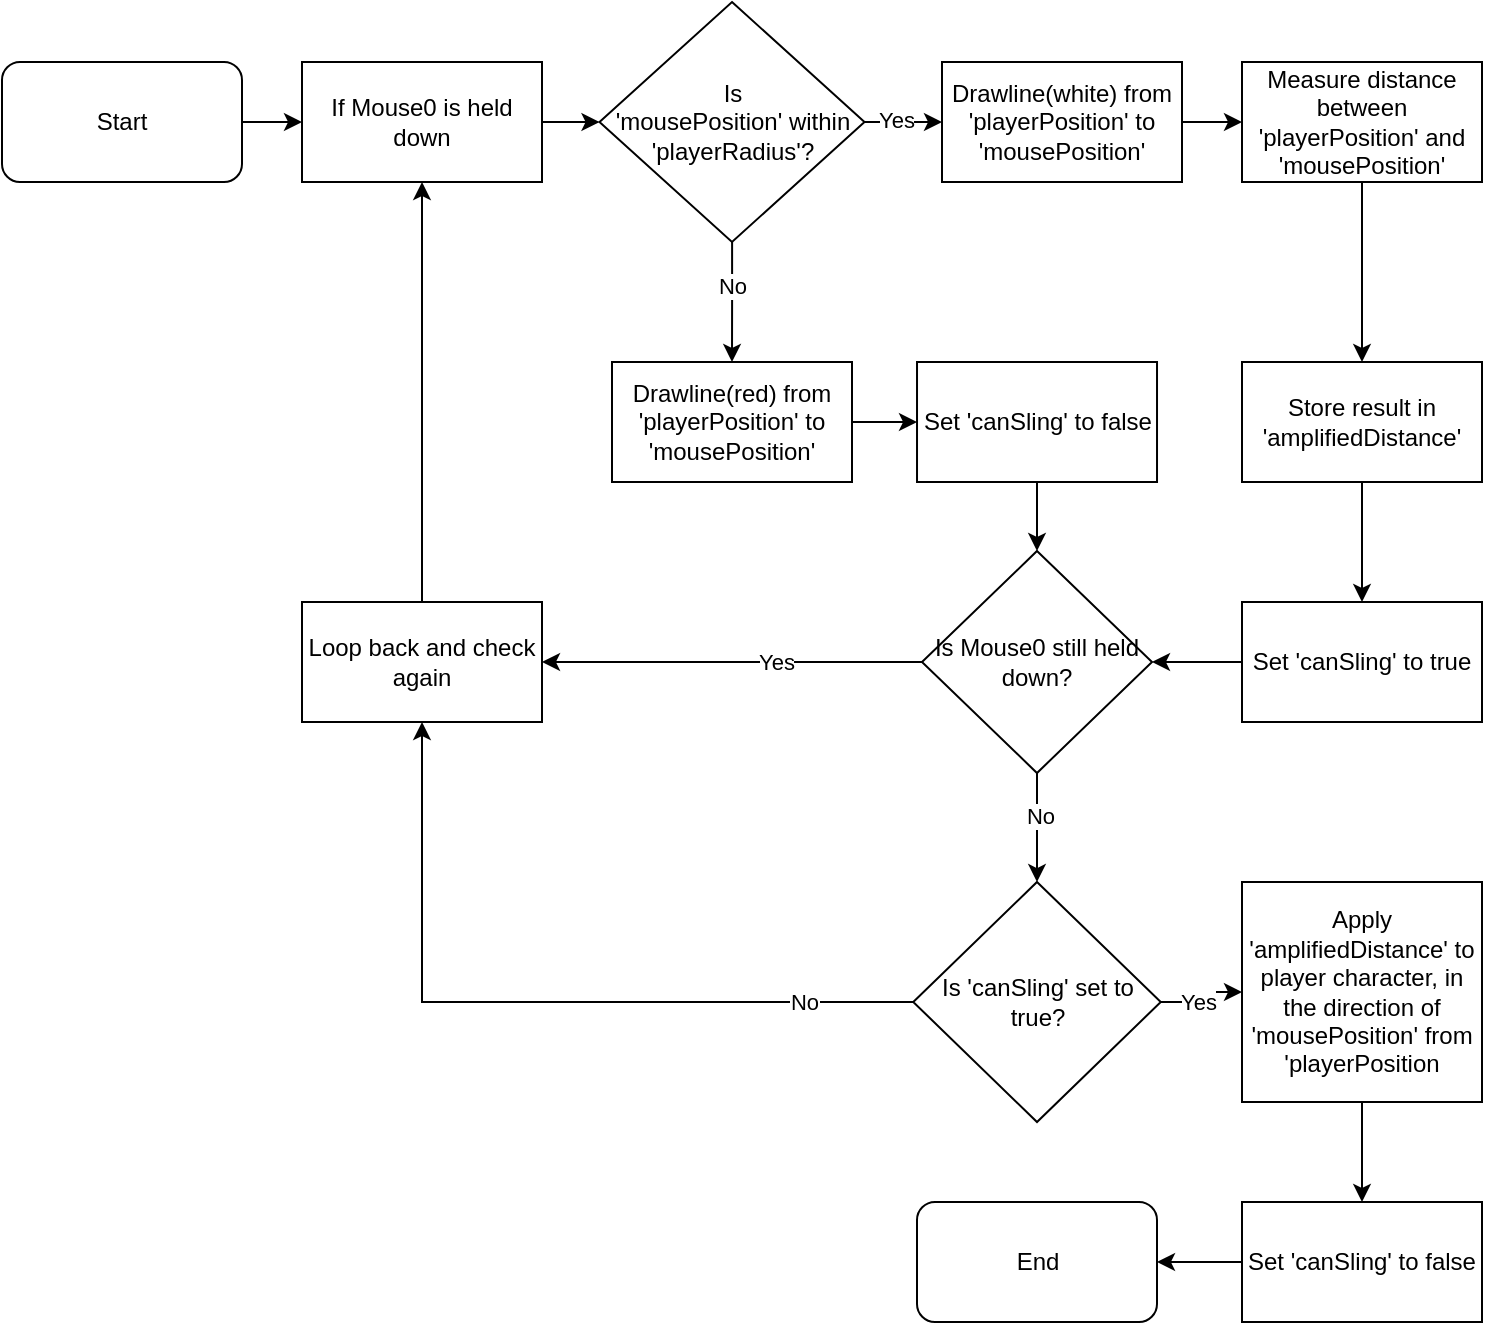 <mxfile version="14.7.3" type="device"><diagram id="EK4SMEVAY89h7nNcJtJG" name="Page-1"><mxGraphModel dx="1182" dy="764" grid="1" gridSize="10" guides="1" tooltips="1" connect="1" arrows="1" fold="1" page="1" pageScale="1" pageWidth="850" pageHeight="1100" math="0" shadow="0"><root><mxCell id="0"/><mxCell id="1" parent="0"/><mxCell id="DoANejiQPWAYoa8GvNAs-28" value="" style="edgeStyle=orthogonalEdgeStyle;rounded=0;orthogonalLoop=1;jettySize=auto;html=1;" edge="1" parent="1" source="DoANejiQPWAYoa8GvNAs-1" target="DoANejiQPWAYoa8GvNAs-4"><mxGeometry relative="1" as="geometry"/></mxCell><mxCell id="DoANejiQPWAYoa8GvNAs-1" value="Start" style="rounded=1;whiteSpace=wrap;html=1;" vertex="1" parent="1"><mxGeometry x="20" y="30" width="120" height="60" as="geometry"/></mxCell><mxCell id="DoANejiQPWAYoa8GvNAs-7" value="" style="edgeStyle=orthogonalEdgeStyle;rounded=0;orthogonalLoop=1;jettySize=auto;html=1;" edge="1" parent="1" source="DoANejiQPWAYoa8GvNAs-4" target="DoANejiQPWAYoa8GvNAs-5"><mxGeometry relative="1" as="geometry"/></mxCell><mxCell id="DoANejiQPWAYoa8GvNAs-4" value="If Mouse0 is held down" style="rounded=0;whiteSpace=wrap;html=1;" vertex="1" parent="1"><mxGeometry x="170" y="30" width="120" height="60" as="geometry"/></mxCell><mxCell id="DoANejiQPWAYoa8GvNAs-9" value="" style="edgeStyle=orthogonalEdgeStyle;rounded=0;orthogonalLoop=1;jettySize=auto;html=1;" edge="1" parent="1" source="DoANejiQPWAYoa8GvNAs-5" target="DoANejiQPWAYoa8GvNAs-8"><mxGeometry relative="1" as="geometry"/></mxCell><mxCell id="DoANejiQPWAYoa8GvNAs-10" value="Yes" style="edgeLabel;html=1;align=center;verticalAlign=middle;resizable=0;points=[];" vertex="1" connectable="0" parent="DoANejiQPWAYoa8GvNAs-9"><mxGeometry x="-0.257" y="1" relative="1" as="geometry"><mxPoint as="offset"/></mxGeometry></mxCell><mxCell id="DoANejiQPWAYoa8GvNAs-38" value="" style="edgeStyle=orthogonalEdgeStyle;rounded=0;orthogonalLoop=1;jettySize=auto;html=1;" edge="1" parent="1" source="DoANejiQPWAYoa8GvNAs-5" target="DoANejiQPWAYoa8GvNAs-32"><mxGeometry relative="1" as="geometry"/></mxCell><mxCell id="DoANejiQPWAYoa8GvNAs-39" value="No" style="edgeLabel;html=1;align=center;verticalAlign=middle;resizable=0;points=[];" vertex="1" connectable="0" parent="DoANejiQPWAYoa8GvNAs-38"><mxGeometry x="-0.298" relative="1" as="geometry"><mxPoint y="1" as="offset"/></mxGeometry></mxCell><mxCell id="DoANejiQPWAYoa8GvNAs-5" value="Is&lt;br&gt;'mousePosition' within 'playerRadius'?" style="rhombus;whiteSpace=wrap;html=1;" vertex="1" parent="1"><mxGeometry x="318.75" width="132.5" height="120" as="geometry"/></mxCell><mxCell id="DoANejiQPWAYoa8GvNAs-12" value="" style="edgeStyle=orthogonalEdgeStyle;rounded=0;orthogonalLoop=1;jettySize=auto;html=1;" edge="1" parent="1" source="DoANejiQPWAYoa8GvNAs-8" target="DoANejiQPWAYoa8GvNAs-11"><mxGeometry relative="1" as="geometry"/></mxCell><mxCell id="DoANejiQPWAYoa8GvNAs-8" value="Drawline(white) from 'playerPosition' to 'mousePosition'" style="rounded=0;whiteSpace=wrap;html=1;" vertex="1" parent="1"><mxGeometry x="490" y="30" width="120" height="60" as="geometry"/></mxCell><mxCell id="DoANejiQPWAYoa8GvNAs-14" value="" style="edgeStyle=orthogonalEdgeStyle;rounded=0;orthogonalLoop=1;jettySize=auto;html=1;" edge="1" parent="1" source="DoANejiQPWAYoa8GvNAs-11" target="DoANejiQPWAYoa8GvNAs-13"><mxGeometry relative="1" as="geometry"/></mxCell><mxCell id="DoANejiQPWAYoa8GvNAs-11" value="Measure distance between 'playerPosition' and 'mousePosition'" style="rounded=0;whiteSpace=wrap;html=1;" vertex="1" parent="1"><mxGeometry x="640" y="30" width="120" height="60" as="geometry"/></mxCell><mxCell id="DoANejiQPWAYoa8GvNAs-23" value="" style="edgeStyle=orthogonalEdgeStyle;rounded=0;orthogonalLoop=1;jettySize=auto;html=1;" edge="1" parent="1" source="DoANejiQPWAYoa8GvNAs-13" target="DoANejiQPWAYoa8GvNAs-15"><mxGeometry relative="1" as="geometry"/></mxCell><mxCell id="DoANejiQPWAYoa8GvNAs-13" value="Store result in 'amplifiedDistance'" style="rounded=0;whiteSpace=wrap;html=1;" vertex="1" parent="1"><mxGeometry x="640" y="180" width="120" height="60" as="geometry"/></mxCell><mxCell id="DoANejiQPWAYoa8GvNAs-29" value="" style="edgeStyle=orthogonalEdgeStyle;rounded=0;orthogonalLoop=1;jettySize=auto;html=1;" edge="1" parent="1" source="DoANejiQPWAYoa8GvNAs-15" target="DoANejiQPWAYoa8GvNAs-24"><mxGeometry relative="1" as="geometry"/></mxCell><mxCell id="DoANejiQPWAYoa8GvNAs-15" value="Set 'canSling' to true" style="rounded=0;whiteSpace=wrap;html=1;" vertex="1" parent="1"><mxGeometry x="640" y="300" width="120" height="60" as="geometry"/></mxCell><mxCell id="DoANejiQPWAYoa8GvNAs-41" value="" style="edgeStyle=orthogonalEdgeStyle;rounded=0;orthogonalLoop=1;jettySize=auto;html=1;" edge="1" parent="1" source="DoANejiQPWAYoa8GvNAs-24" target="DoANejiQPWAYoa8GvNAs-40"><mxGeometry relative="1" as="geometry"/></mxCell><mxCell id="DoANejiQPWAYoa8GvNAs-42" value="Yes" style="edgeLabel;html=1;align=center;verticalAlign=middle;resizable=0;points=[];" vertex="1" connectable="0" parent="DoANejiQPWAYoa8GvNAs-41"><mxGeometry x="-0.225" relative="1" as="geometry"><mxPoint as="offset"/></mxGeometry></mxCell><mxCell id="DoANejiQPWAYoa8GvNAs-46" value="" style="edgeStyle=orthogonalEdgeStyle;rounded=0;orthogonalLoop=1;jettySize=auto;html=1;" edge="1" parent="1" source="DoANejiQPWAYoa8GvNAs-24" target="DoANejiQPWAYoa8GvNAs-45"><mxGeometry relative="1" as="geometry"/></mxCell><mxCell id="DoANejiQPWAYoa8GvNAs-47" value="No" style="edgeLabel;html=1;align=center;verticalAlign=middle;resizable=0;points=[];" vertex="1" connectable="0" parent="DoANejiQPWAYoa8GvNAs-46"><mxGeometry x="-0.216" y="1" relative="1" as="geometry"><mxPoint as="offset"/></mxGeometry></mxCell><mxCell id="DoANejiQPWAYoa8GvNAs-24" value="Is Mouse0 still held down?" style="rhombus;whiteSpace=wrap;html=1;" vertex="1" parent="1"><mxGeometry x="480" y="274.5" width="115" height="111" as="geometry"/></mxCell><mxCell id="DoANejiQPWAYoa8GvNAs-36" value="" style="edgeStyle=orthogonalEdgeStyle;rounded=0;orthogonalLoop=1;jettySize=auto;html=1;" edge="1" parent="1" source="DoANejiQPWAYoa8GvNAs-32" target="DoANejiQPWAYoa8GvNAs-35"><mxGeometry relative="1" as="geometry"/></mxCell><mxCell id="DoANejiQPWAYoa8GvNAs-32" value="Drawline(red) from 'playerPosition' to 'mousePosition'" style="rounded=0;whiteSpace=wrap;html=1;" vertex="1" parent="1"><mxGeometry x="325" y="180" width="120" height="60" as="geometry"/></mxCell><mxCell id="DoANejiQPWAYoa8GvNAs-58" value="" style="edgeStyle=orthogonalEdgeStyle;rounded=0;orthogonalLoop=1;jettySize=auto;html=1;" edge="1" parent="1" source="DoANejiQPWAYoa8GvNAs-35" target="DoANejiQPWAYoa8GvNAs-24"><mxGeometry relative="1" as="geometry"/></mxCell><mxCell id="DoANejiQPWAYoa8GvNAs-35" value="Set 'canSling' to false" style="rounded=0;whiteSpace=wrap;html=1;" vertex="1" parent="1"><mxGeometry x="477.51" y="180" width="120" height="60" as="geometry"/></mxCell><mxCell id="DoANejiQPWAYoa8GvNAs-57" style="edgeStyle=orthogonalEdgeStyle;rounded=0;orthogonalLoop=1;jettySize=auto;html=1;entryX=0.5;entryY=1;entryDx=0;entryDy=0;" edge="1" parent="1" source="DoANejiQPWAYoa8GvNAs-40" target="DoANejiQPWAYoa8GvNAs-4"><mxGeometry relative="1" as="geometry"/></mxCell><mxCell id="DoANejiQPWAYoa8GvNAs-40" value="Loop back and check again" style="rounded=0;whiteSpace=wrap;html=1;" vertex="1" parent="1"><mxGeometry x="170" y="300" width="120" height="60" as="geometry"/></mxCell><mxCell id="DoANejiQPWAYoa8GvNAs-48" style="edgeStyle=orthogonalEdgeStyle;rounded=0;orthogonalLoop=1;jettySize=auto;html=1;" edge="1" parent="1" source="DoANejiQPWAYoa8GvNAs-45" target="DoANejiQPWAYoa8GvNAs-40"><mxGeometry relative="1" as="geometry"/></mxCell><mxCell id="DoANejiQPWAYoa8GvNAs-49" value="No" style="edgeLabel;html=1;align=center;verticalAlign=middle;resizable=0;points=[];" vertex="1" connectable="0" parent="DoANejiQPWAYoa8GvNAs-48"><mxGeometry x="-0.714" relative="1" as="geometry"><mxPoint as="offset"/></mxGeometry></mxCell><mxCell id="DoANejiQPWAYoa8GvNAs-51" value="" style="edgeStyle=orthogonalEdgeStyle;rounded=0;orthogonalLoop=1;jettySize=auto;html=1;" edge="1" parent="1" source="DoANejiQPWAYoa8GvNAs-45" target="DoANejiQPWAYoa8GvNAs-50"><mxGeometry relative="1" as="geometry"/></mxCell><mxCell id="DoANejiQPWAYoa8GvNAs-52" value="Yes" style="edgeLabel;html=1;align=center;verticalAlign=middle;resizable=0;points=[];" vertex="1" connectable="0" parent="DoANejiQPWAYoa8GvNAs-51"><mxGeometry x="-0.212" relative="1" as="geometry"><mxPoint as="offset"/></mxGeometry></mxCell><mxCell id="DoANejiQPWAYoa8GvNAs-45" value="Is 'canSling' set to true?" style="rhombus;whiteSpace=wrap;html=1;" vertex="1" parent="1"><mxGeometry x="475.63" y="440" width="123.75" height="120" as="geometry"/></mxCell><mxCell id="DoANejiQPWAYoa8GvNAs-54" value="" style="edgeStyle=orthogonalEdgeStyle;rounded=0;orthogonalLoop=1;jettySize=auto;html=1;" edge="1" parent="1" source="DoANejiQPWAYoa8GvNAs-50" target="DoANejiQPWAYoa8GvNAs-53"><mxGeometry relative="1" as="geometry"/></mxCell><mxCell id="DoANejiQPWAYoa8GvNAs-50" value="Apply 'amplifiedDistance' to player character, in the direction of 'mousePosition' from 'playerPosition" style="rounded=0;whiteSpace=wrap;html=1;" vertex="1" parent="1"><mxGeometry x="640" y="440" width="120" height="110" as="geometry"/></mxCell><mxCell id="DoANejiQPWAYoa8GvNAs-56" value="" style="edgeStyle=orthogonalEdgeStyle;rounded=0;orthogonalLoop=1;jettySize=auto;html=1;" edge="1" parent="1" source="DoANejiQPWAYoa8GvNAs-53" target="DoANejiQPWAYoa8GvNAs-55"><mxGeometry relative="1" as="geometry"/></mxCell><mxCell id="DoANejiQPWAYoa8GvNAs-53" value="Set 'canSling' to false" style="rounded=0;whiteSpace=wrap;html=1;" vertex="1" parent="1"><mxGeometry x="640" y="600" width="120" height="60" as="geometry"/></mxCell><mxCell id="DoANejiQPWAYoa8GvNAs-55" value="End" style="rounded=1;whiteSpace=wrap;html=1;" vertex="1" parent="1"><mxGeometry x="477.5" y="600" width="120" height="60" as="geometry"/></mxCell></root></mxGraphModel></diagram></mxfile>